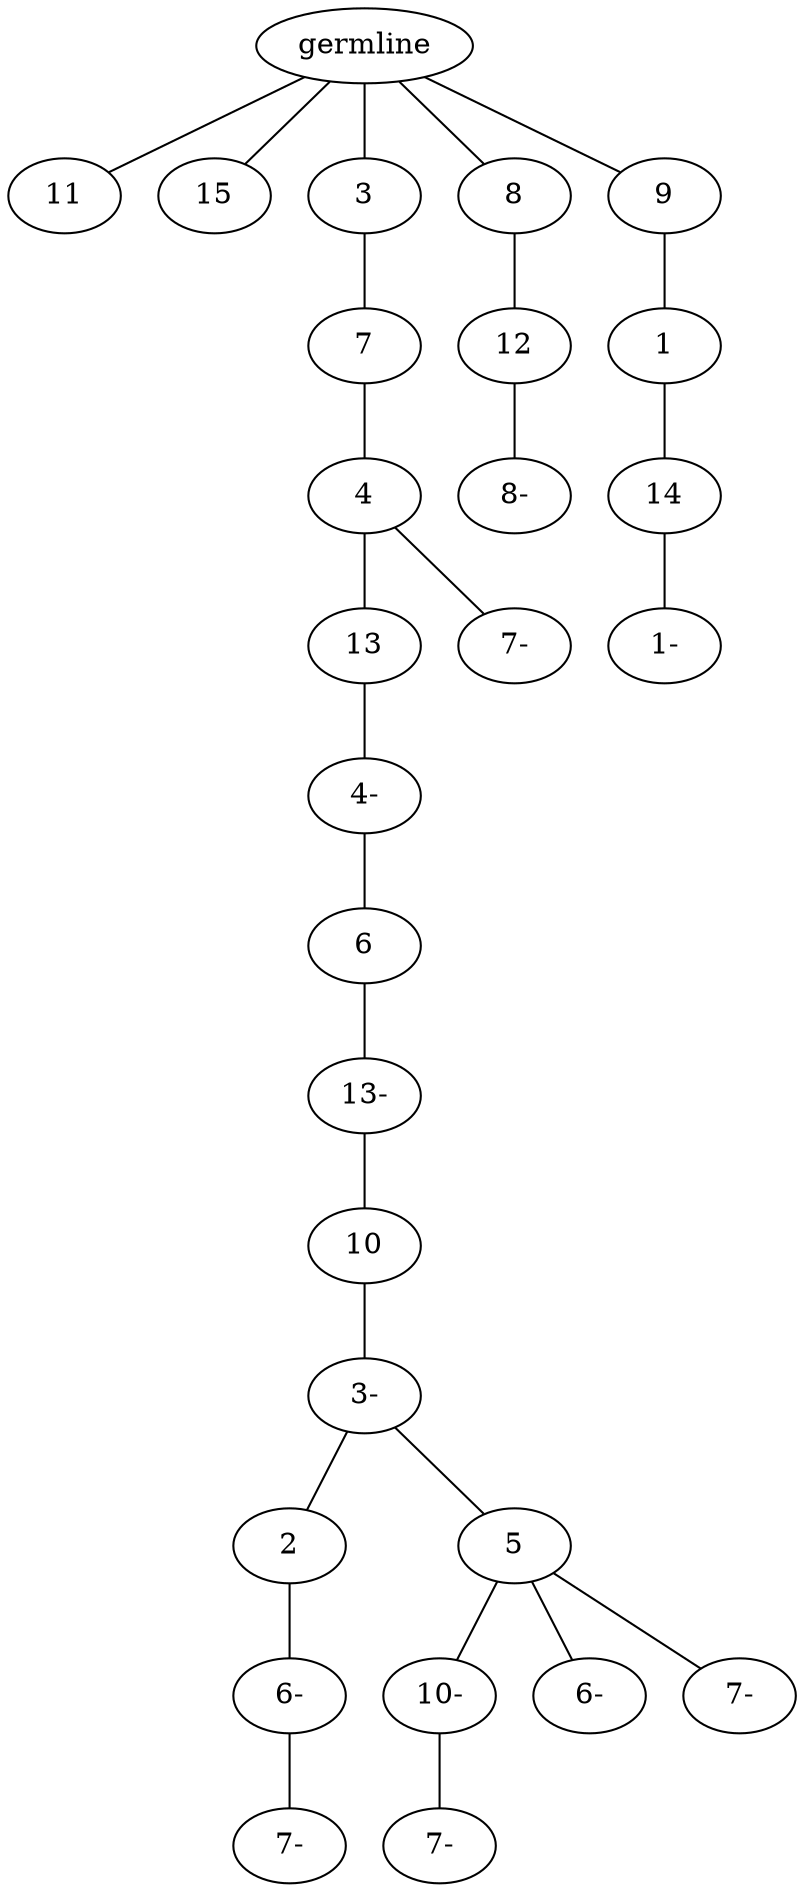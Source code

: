 graph tree {
    "140345081595312" [label="germline"];
    "140345081763488" [label="11"];
    "140345081763728" [label="15"];
    "140345081763968" [label="3"];
    "140345081574064" [label="7"];
    "140345081549392" [label="4"];
    "140345081549680" [label="13"];
    "140345081551216" [label="4-"];
    "140345081549968" [label="6"];
    "140345081552368" [label="13-"];
    "140345081549056" [label="10"];
    "140345081520864" [label="3-"];
    "140345081521488" [label="2"];
    "140345082227392" [label="6-"];
    "140345082216992" [label="7-"];
    "140345081520384" [label="5"];
    "140345082219872" [label="10-"];
    "140345081594592" [label="7-"];
    "140345082217616" [label="6-"];
    "140345082216560" [label="7-"];
    "140345081551120" [label="7-"];
    "140345082244352" [label="8"];
    "140345081549200" [label="12"];
    "140345081551648" [label="8-"];
    "140345082244304" [label="9"];
    "140345081551696" [label="1"];
    "140345081550784" [label="14"];
    "140345081548912" [label="1-"];
    "140345081595312" -- "140345081763488";
    "140345081595312" -- "140345081763728";
    "140345081595312" -- "140345081763968";
    "140345081595312" -- "140345082244352";
    "140345081595312" -- "140345082244304";
    "140345081763968" -- "140345081574064";
    "140345081574064" -- "140345081549392";
    "140345081549392" -- "140345081549680";
    "140345081549392" -- "140345081551120";
    "140345081549680" -- "140345081551216";
    "140345081551216" -- "140345081549968";
    "140345081549968" -- "140345081552368";
    "140345081552368" -- "140345081549056";
    "140345081549056" -- "140345081520864";
    "140345081520864" -- "140345081521488";
    "140345081520864" -- "140345081520384";
    "140345081521488" -- "140345082227392";
    "140345082227392" -- "140345082216992";
    "140345081520384" -- "140345082219872";
    "140345081520384" -- "140345082217616";
    "140345081520384" -- "140345082216560";
    "140345082219872" -- "140345081594592";
    "140345082244352" -- "140345081549200";
    "140345081549200" -- "140345081551648";
    "140345082244304" -- "140345081551696";
    "140345081551696" -- "140345081550784";
    "140345081550784" -- "140345081548912";
}

